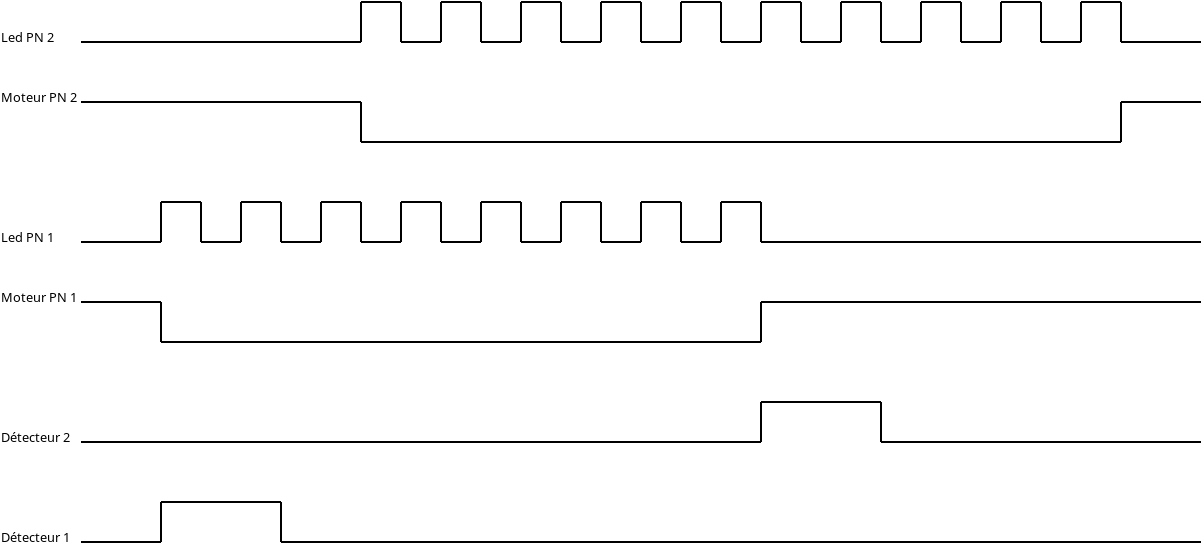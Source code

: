 <?xml version="1.0" encoding="UTF-8"?>
<dia:diagram xmlns:dia="http://www.lysator.liu.se/~alla/dia/">
  <dia:layer name="Arrière-plan" visible="true" active="true">
    <dia:object type="Standard - Line" version="0" id="O0">
      <dia:attribute name="obj_pos">
        <dia:point val="5,20"/>
      </dia:attribute>
      <dia:attribute name="obj_bb">
        <dia:rectangle val="4.95,19.95;9.05,20.05"/>
      </dia:attribute>
      <dia:attribute name="conn_endpoints">
        <dia:point val="5,20"/>
        <dia:point val="9,20"/>
      </dia:attribute>
      <dia:attribute name="numcp">
        <dia:int val="1"/>
      </dia:attribute>
    </dia:object>
    <dia:object type="Standard - Line" version="0" id="O1">
      <dia:attribute name="obj_pos">
        <dia:point val="9,20"/>
      </dia:attribute>
      <dia:attribute name="obj_bb">
        <dia:rectangle val="8.95,17.95;9.05,20.05"/>
      </dia:attribute>
      <dia:attribute name="conn_endpoints">
        <dia:point val="9,20"/>
        <dia:point val="9,18"/>
      </dia:attribute>
      <dia:attribute name="numcp">
        <dia:int val="1"/>
      </dia:attribute>
    </dia:object>
    <dia:object type="Standard - Line" version="0" id="O2">
      <dia:attribute name="obj_pos">
        <dia:point val="9,18"/>
      </dia:attribute>
      <dia:attribute name="obj_bb">
        <dia:rectangle val="8.95,17.95;15.05,18.05"/>
      </dia:attribute>
      <dia:attribute name="conn_endpoints">
        <dia:point val="9,18"/>
        <dia:point val="15,18"/>
      </dia:attribute>
      <dia:attribute name="numcp">
        <dia:int val="1"/>
      </dia:attribute>
    </dia:object>
    <dia:object type="Standard - Line" version="0" id="O3">
      <dia:attribute name="obj_pos">
        <dia:point val="15,18"/>
      </dia:attribute>
      <dia:attribute name="obj_bb">
        <dia:rectangle val="14.95,17.95;15.05,20.05"/>
      </dia:attribute>
      <dia:attribute name="conn_endpoints">
        <dia:point val="15,18"/>
        <dia:point val="15,20"/>
      </dia:attribute>
      <dia:attribute name="numcp">
        <dia:int val="1"/>
      </dia:attribute>
    </dia:object>
    <dia:object type="Standard - Line" version="0" id="O4">
      <dia:attribute name="obj_pos">
        <dia:point val="15,20"/>
      </dia:attribute>
      <dia:attribute name="obj_bb">
        <dia:rectangle val="14.95,19.95;61.05,20.05"/>
      </dia:attribute>
      <dia:attribute name="conn_endpoints">
        <dia:point val="15,20"/>
        <dia:point val="61,20"/>
      </dia:attribute>
      <dia:attribute name="numcp">
        <dia:int val="1"/>
      </dia:attribute>
    </dia:object>
    <dia:object type="Standard - Line" version="0" id="O5">
      <dia:attribute name="obj_pos">
        <dia:point val="5,15"/>
      </dia:attribute>
      <dia:attribute name="obj_bb">
        <dia:rectangle val="4.95,14.95;39.05,15.05"/>
      </dia:attribute>
      <dia:attribute name="conn_endpoints">
        <dia:point val="5,15"/>
        <dia:point val="39,15"/>
      </dia:attribute>
      <dia:attribute name="numcp">
        <dia:int val="1"/>
      </dia:attribute>
    </dia:object>
    <dia:object type="Standard - Line" version="0" id="O6">
      <dia:attribute name="obj_pos">
        <dia:point val="39,13"/>
      </dia:attribute>
      <dia:attribute name="obj_bb">
        <dia:rectangle val="38.95,12.95;39.05,15.05"/>
      </dia:attribute>
      <dia:attribute name="conn_endpoints">
        <dia:point val="39,13"/>
        <dia:point val="39,15"/>
      </dia:attribute>
      <dia:attribute name="numcp">
        <dia:int val="1"/>
      </dia:attribute>
    </dia:object>
    <dia:object type="Standard - Line" version="0" id="O7">
      <dia:attribute name="obj_pos">
        <dia:point val="39,13"/>
      </dia:attribute>
      <dia:attribute name="obj_bb">
        <dia:rectangle val="38.95,12.95;45.05,13.05"/>
      </dia:attribute>
      <dia:attribute name="conn_endpoints">
        <dia:point val="39,13"/>
        <dia:point val="45,13"/>
      </dia:attribute>
      <dia:attribute name="numcp">
        <dia:int val="1"/>
      </dia:attribute>
    </dia:object>
    <dia:object type="Standard - Line" version="0" id="O8">
      <dia:attribute name="obj_pos">
        <dia:point val="45,13"/>
      </dia:attribute>
      <dia:attribute name="obj_bb">
        <dia:rectangle val="44.95,12.95;45.05,15.05"/>
      </dia:attribute>
      <dia:attribute name="conn_endpoints">
        <dia:point val="45,13"/>
        <dia:point val="45,15"/>
      </dia:attribute>
      <dia:attribute name="numcp">
        <dia:int val="1"/>
      </dia:attribute>
    </dia:object>
    <dia:object type="Standard - Line" version="0" id="O9">
      <dia:attribute name="obj_pos">
        <dia:point val="45,15"/>
      </dia:attribute>
      <dia:attribute name="obj_bb">
        <dia:rectangle val="44.95,14.95;61.05,15.05"/>
      </dia:attribute>
      <dia:attribute name="conn_endpoints">
        <dia:point val="45,15"/>
        <dia:point val="61,15"/>
      </dia:attribute>
      <dia:attribute name="numcp">
        <dia:int val="1"/>
      </dia:attribute>
    </dia:object>
    <dia:object type="Standard - Line" version="0" id="O10">
      <dia:attribute name="obj_pos">
        <dia:point val="5,8"/>
      </dia:attribute>
      <dia:attribute name="obj_bb">
        <dia:rectangle val="4.95,7.95;9.05,8.05"/>
      </dia:attribute>
      <dia:attribute name="conn_endpoints">
        <dia:point val="5,8"/>
        <dia:point val="9,8"/>
      </dia:attribute>
      <dia:attribute name="numcp">
        <dia:int val="1"/>
      </dia:attribute>
    </dia:object>
    <dia:object type="Standard - Line" version="0" id="O11">
      <dia:attribute name="obj_pos">
        <dia:point val="9,8"/>
      </dia:attribute>
      <dia:attribute name="obj_bb">
        <dia:rectangle val="8.95,7.95;9.05,10.05"/>
      </dia:attribute>
      <dia:attribute name="conn_endpoints">
        <dia:point val="9,8"/>
        <dia:point val="9,10"/>
      </dia:attribute>
      <dia:attribute name="numcp">
        <dia:int val="1"/>
      </dia:attribute>
    </dia:object>
    <dia:object type="Standard - Line" version="0" id="O12">
      <dia:attribute name="obj_pos">
        <dia:point val="9,10"/>
      </dia:attribute>
      <dia:attribute name="obj_bb">
        <dia:rectangle val="8.95,9.95;39.05,10.05"/>
      </dia:attribute>
      <dia:attribute name="conn_endpoints">
        <dia:point val="9,10"/>
        <dia:point val="39,10"/>
      </dia:attribute>
      <dia:attribute name="numcp">
        <dia:int val="1"/>
      </dia:attribute>
    </dia:object>
    <dia:object type="Standard - Line" version="0" id="O13">
      <dia:attribute name="obj_pos">
        <dia:point val="39,8"/>
      </dia:attribute>
      <dia:attribute name="obj_bb">
        <dia:rectangle val="38.95,7.95;39.05,10.05"/>
      </dia:attribute>
      <dia:attribute name="conn_endpoints">
        <dia:point val="39,8"/>
        <dia:point val="39,10"/>
      </dia:attribute>
      <dia:attribute name="numcp">
        <dia:int val="1"/>
      </dia:attribute>
    </dia:object>
    <dia:object type="Standard - Line" version="0" id="O14">
      <dia:attribute name="obj_pos">
        <dia:point val="39,8"/>
      </dia:attribute>
      <dia:attribute name="obj_bb">
        <dia:rectangle val="38.95,7.95;61.05,8.05"/>
      </dia:attribute>
      <dia:attribute name="conn_endpoints">
        <dia:point val="39,8"/>
        <dia:point val="61,8"/>
      </dia:attribute>
      <dia:attribute name="numcp">
        <dia:int val="1"/>
      </dia:attribute>
    </dia:object>
    <dia:object type="Standard - Line" version="0" id="O15">
      <dia:attribute name="obj_pos">
        <dia:point val="5,5"/>
      </dia:attribute>
      <dia:attribute name="obj_bb">
        <dia:rectangle val="4.95,4.95;9.05,5.05"/>
      </dia:attribute>
      <dia:attribute name="conn_endpoints">
        <dia:point val="5,5"/>
        <dia:point val="9,5"/>
      </dia:attribute>
      <dia:attribute name="numcp">
        <dia:int val="1"/>
      </dia:attribute>
    </dia:object>
    <dia:object type="Standard - Line" version="0" id="O16">
      <dia:attribute name="obj_pos">
        <dia:point val="9,3"/>
      </dia:attribute>
      <dia:attribute name="obj_bb">
        <dia:rectangle val="8.95,2.95;9.05,5.05"/>
      </dia:attribute>
      <dia:attribute name="conn_endpoints">
        <dia:point val="9,3"/>
        <dia:point val="9,5"/>
      </dia:attribute>
      <dia:attribute name="numcp">
        <dia:int val="1"/>
      </dia:attribute>
    </dia:object>
    <dia:object type="Standard - Line" version="0" id="O17">
      <dia:attribute name="obj_pos">
        <dia:point val="9,3"/>
      </dia:attribute>
      <dia:attribute name="obj_bb">
        <dia:rectangle val="8.95,2.95;11.05,3.05"/>
      </dia:attribute>
      <dia:attribute name="conn_endpoints">
        <dia:point val="9,3"/>
        <dia:point val="11,3"/>
      </dia:attribute>
      <dia:attribute name="numcp">
        <dia:int val="1"/>
      </dia:attribute>
    </dia:object>
    <dia:object type="Standard - Line" version="0" id="O18">
      <dia:attribute name="obj_pos">
        <dia:point val="11,3"/>
      </dia:attribute>
      <dia:attribute name="obj_bb">
        <dia:rectangle val="10.95,2.95;11.05,5.05"/>
      </dia:attribute>
      <dia:attribute name="conn_endpoints">
        <dia:point val="11,3"/>
        <dia:point val="11,5"/>
      </dia:attribute>
      <dia:attribute name="numcp">
        <dia:int val="1"/>
      </dia:attribute>
    </dia:object>
    <dia:object type="Standard - Line" version="0" id="O19">
      <dia:attribute name="obj_pos">
        <dia:point val="11,5"/>
      </dia:attribute>
      <dia:attribute name="obj_bb">
        <dia:rectangle val="10.95,4.95;13.05,5.05"/>
      </dia:attribute>
      <dia:attribute name="conn_endpoints">
        <dia:point val="11,5"/>
        <dia:point val="13,5"/>
      </dia:attribute>
      <dia:attribute name="numcp">
        <dia:int val="1"/>
      </dia:attribute>
    </dia:object>
    <dia:object type="Standard - Line" version="0" id="O20">
      <dia:attribute name="obj_pos">
        <dia:point val="13,3"/>
      </dia:attribute>
      <dia:attribute name="obj_bb">
        <dia:rectangle val="12.95,2.95;13.05,5.05"/>
      </dia:attribute>
      <dia:attribute name="conn_endpoints">
        <dia:point val="13,3"/>
        <dia:point val="13,5"/>
      </dia:attribute>
      <dia:attribute name="numcp">
        <dia:int val="1"/>
      </dia:attribute>
    </dia:object>
    <dia:object type="Standard - Line" version="0" id="O21">
      <dia:attribute name="obj_pos">
        <dia:point val="13,3"/>
      </dia:attribute>
      <dia:attribute name="obj_bb">
        <dia:rectangle val="12.95,2.95;15.05,3.05"/>
      </dia:attribute>
      <dia:attribute name="conn_endpoints">
        <dia:point val="13,3"/>
        <dia:point val="15,3"/>
      </dia:attribute>
      <dia:attribute name="numcp">
        <dia:int val="1"/>
      </dia:attribute>
    </dia:object>
    <dia:object type="Standard - Line" version="0" id="O22">
      <dia:attribute name="obj_pos">
        <dia:point val="15,3"/>
      </dia:attribute>
      <dia:attribute name="obj_bb">
        <dia:rectangle val="14.95,2.95;15.05,5.05"/>
      </dia:attribute>
      <dia:attribute name="conn_endpoints">
        <dia:point val="15,3"/>
        <dia:point val="15,5"/>
      </dia:attribute>
      <dia:attribute name="numcp">
        <dia:int val="1"/>
      </dia:attribute>
    </dia:object>
    <dia:object type="Standard - Line" version="0" id="O23">
      <dia:attribute name="obj_pos">
        <dia:point val="15,5"/>
      </dia:attribute>
      <dia:attribute name="obj_bb">
        <dia:rectangle val="14.95,4.95;17.05,5.05"/>
      </dia:attribute>
      <dia:attribute name="conn_endpoints">
        <dia:point val="15,5"/>
        <dia:point val="17,5"/>
      </dia:attribute>
      <dia:attribute name="numcp">
        <dia:int val="1"/>
      </dia:attribute>
    </dia:object>
    <dia:object type="Standard - Line" version="0" id="O24">
      <dia:attribute name="obj_pos">
        <dia:point val="17,3"/>
      </dia:attribute>
      <dia:attribute name="obj_bb">
        <dia:rectangle val="16.95,2.95;17.05,5.05"/>
      </dia:attribute>
      <dia:attribute name="conn_endpoints">
        <dia:point val="17,3"/>
        <dia:point val="17,5"/>
      </dia:attribute>
      <dia:attribute name="numcp">
        <dia:int val="1"/>
      </dia:attribute>
    </dia:object>
    <dia:object type="Standard - Line" version="0" id="O25">
      <dia:attribute name="obj_pos">
        <dia:point val="17,3"/>
      </dia:attribute>
      <dia:attribute name="obj_bb">
        <dia:rectangle val="16.95,2.95;19.05,3.05"/>
      </dia:attribute>
      <dia:attribute name="conn_endpoints">
        <dia:point val="17,3"/>
        <dia:point val="19,3"/>
      </dia:attribute>
      <dia:attribute name="numcp">
        <dia:int val="1"/>
      </dia:attribute>
    </dia:object>
    <dia:object type="Standard - Line" version="0" id="O26">
      <dia:attribute name="obj_pos">
        <dia:point val="19,3"/>
      </dia:attribute>
      <dia:attribute name="obj_bb">
        <dia:rectangle val="18.95,2.95;19.05,5.05"/>
      </dia:attribute>
      <dia:attribute name="conn_endpoints">
        <dia:point val="19,3"/>
        <dia:point val="19,5"/>
      </dia:attribute>
      <dia:attribute name="numcp">
        <dia:int val="1"/>
      </dia:attribute>
    </dia:object>
    <dia:object type="Standard - Line" version="0" id="O27">
      <dia:attribute name="obj_pos">
        <dia:point val="19,5"/>
      </dia:attribute>
      <dia:attribute name="obj_bb">
        <dia:rectangle val="18.95,4.95;21.05,5.05"/>
      </dia:attribute>
      <dia:attribute name="conn_endpoints">
        <dia:point val="19,5"/>
        <dia:point val="21,5"/>
      </dia:attribute>
      <dia:attribute name="numcp">
        <dia:int val="1"/>
      </dia:attribute>
    </dia:object>
    <dia:object type="Standard - Line" version="0" id="O28">
      <dia:attribute name="obj_pos">
        <dia:point val="21,3"/>
      </dia:attribute>
      <dia:attribute name="obj_bb">
        <dia:rectangle val="20.95,2.95;21.05,5.05"/>
      </dia:attribute>
      <dia:attribute name="conn_endpoints">
        <dia:point val="21,3"/>
        <dia:point val="21,5"/>
      </dia:attribute>
      <dia:attribute name="numcp">
        <dia:int val="1"/>
      </dia:attribute>
    </dia:object>
    <dia:object type="Standard - Line" version="0" id="O29">
      <dia:attribute name="obj_pos">
        <dia:point val="21,3"/>
      </dia:attribute>
      <dia:attribute name="obj_bb">
        <dia:rectangle val="20.95,2.95;23.05,3.05"/>
      </dia:attribute>
      <dia:attribute name="conn_endpoints">
        <dia:point val="21,3"/>
        <dia:point val="23,3"/>
      </dia:attribute>
      <dia:attribute name="numcp">
        <dia:int val="1"/>
      </dia:attribute>
    </dia:object>
    <dia:object type="Standard - Line" version="0" id="O30">
      <dia:attribute name="obj_pos">
        <dia:point val="23,3"/>
      </dia:attribute>
      <dia:attribute name="obj_bb">
        <dia:rectangle val="22.95,2.95;23.05,5.05"/>
      </dia:attribute>
      <dia:attribute name="conn_endpoints">
        <dia:point val="23,3"/>
        <dia:point val="23,5"/>
      </dia:attribute>
      <dia:attribute name="numcp">
        <dia:int val="1"/>
      </dia:attribute>
    </dia:object>
    <dia:object type="Standard - Line" version="0" id="O31">
      <dia:attribute name="obj_pos">
        <dia:point val="23,5"/>
      </dia:attribute>
      <dia:attribute name="obj_bb">
        <dia:rectangle val="22.95,4.95;25.05,5.05"/>
      </dia:attribute>
      <dia:attribute name="conn_endpoints">
        <dia:point val="23,5"/>
        <dia:point val="25,5"/>
      </dia:attribute>
      <dia:attribute name="numcp">
        <dia:int val="1"/>
      </dia:attribute>
    </dia:object>
    <dia:object type="Standard - Line" version="0" id="O32">
      <dia:attribute name="obj_pos">
        <dia:point val="25,5"/>
      </dia:attribute>
      <dia:attribute name="obj_bb">
        <dia:rectangle val="24.95,2.95;25.05,5.05"/>
      </dia:attribute>
      <dia:attribute name="conn_endpoints">
        <dia:point val="25,5"/>
        <dia:point val="25,3"/>
      </dia:attribute>
      <dia:attribute name="numcp">
        <dia:int val="1"/>
      </dia:attribute>
    </dia:object>
    <dia:object type="Standard - Line" version="0" id="O33">
      <dia:attribute name="obj_pos">
        <dia:point val="25,3"/>
      </dia:attribute>
      <dia:attribute name="obj_bb">
        <dia:rectangle val="24.95,2.95;27.05,3.05"/>
      </dia:attribute>
      <dia:attribute name="conn_endpoints">
        <dia:point val="25,3"/>
        <dia:point val="27,3"/>
      </dia:attribute>
      <dia:attribute name="numcp">
        <dia:int val="1"/>
      </dia:attribute>
    </dia:object>
    <dia:object type="Standard - Line" version="0" id="O34">
      <dia:attribute name="obj_pos">
        <dia:point val="27,3"/>
      </dia:attribute>
      <dia:attribute name="obj_bb">
        <dia:rectangle val="26.95,2.95;27.05,5.05"/>
      </dia:attribute>
      <dia:attribute name="conn_endpoints">
        <dia:point val="27,3"/>
        <dia:point val="27,5"/>
      </dia:attribute>
      <dia:attribute name="numcp">
        <dia:int val="1"/>
      </dia:attribute>
    </dia:object>
    <dia:object type="Standard - Line" version="0" id="O35">
      <dia:attribute name="obj_pos">
        <dia:point val="27,5"/>
      </dia:attribute>
      <dia:attribute name="obj_bb">
        <dia:rectangle val="26.95,4.95;29.05,5.05"/>
      </dia:attribute>
      <dia:attribute name="conn_endpoints">
        <dia:point val="27,5"/>
        <dia:point val="29,5"/>
      </dia:attribute>
      <dia:attribute name="numcp">
        <dia:int val="1"/>
      </dia:attribute>
    </dia:object>
    <dia:object type="Standard - Line" version="0" id="O36">
      <dia:attribute name="obj_pos">
        <dia:point val="29,3"/>
      </dia:attribute>
      <dia:attribute name="obj_bb">
        <dia:rectangle val="28.95,2.95;29.05,5.05"/>
      </dia:attribute>
      <dia:attribute name="conn_endpoints">
        <dia:point val="29,3"/>
        <dia:point val="29,5"/>
      </dia:attribute>
      <dia:attribute name="numcp">
        <dia:int val="1"/>
      </dia:attribute>
    </dia:object>
    <dia:object type="Standard - Line" version="0" id="O37">
      <dia:attribute name="obj_pos">
        <dia:point val="29,3"/>
      </dia:attribute>
      <dia:attribute name="obj_bb">
        <dia:rectangle val="28.95,2.95;31.05,3.05"/>
      </dia:attribute>
      <dia:attribute name="conn_endpoints">
        <dia:point val="29,3"/>
        <dia:point val="31,3"/>
      </dia:attribute>
      <dia:attribute name="numcp">
        <dia:int val="1"/>
      </dia:attribute>
    </dia:object>
    <dia:object type="Standard - Line" version="0" id="O38">
      <dia:attribute name="obj_pos">
        <dia:point val="31,3"/>
      </dia:attribute>
      <dia:attribute name="obj_bb">
        <dia:rectangle val="30.95,2.95;31.05,5.05"/>
      </dia:attribute>
      <dia:attribute name="conn_endpoints">
        <dia:point val="31,3"/>
        <dia:point val="31,5"/>
      </dia:attribute>
      <dia:attribute name="numcp">
        <dia:int val="1"/>
      </dia:attribute>
    </dia:object>
    <dia:object type="Standard - Line" version="0" id="O39">
      <dia:attribute name="obj_pos">
        <dia:point val="31,5"/>
      </dia:attribute>
      <dia:attribute name="obj_bb">
        <dia:rectangle val="30.95,4.95;33.05,5.05"/>
      </dia:attribute>
      <dia:attribute name="conn_endpoints">
        <dia:point val="31,5"/>
        <dia:point val="33,5"/>
      </dia:attribute>
      <dia:attribute name="numcp">
        <dia:int val="1"/>
      </dia:attribute>
    </dia:object>
    <dia:object type="Standard - Line" version="0" id="O40">
      <dia:attribute name="obj_pos">
        <dia:point val="33,3"/>
      </dia:attribute>
      <dia:attribute name="obj_bb">
        <dia:rectangle val="32.95,2.95;33.05,5.05"/>
      </dia:attribute>
      <dia:attribute name="conn_endpoints">
        <dia:point val="33,3"/>
        <dia:point val="33,5"/>
      </dia:attribute>
      <dia:attribute name="numcp">
        <dia:int val="1"/>
      </dia:attribute>
    </dia:object>
    <dia:object type="Standard - Line" version="0" id="O41">
      <dia:attribute name="obj_pos">
        <dia:point val="33,3"/>
      </dia:attribute>
      <dia:attribute name="obj_bb">
        <dia:rectangle val="32.95,2.95;35.05,3.05"/>
      </dia:attribute>
      <dia:attribute name="conn_endpoints">
        <dia:point val="33,3"/>
        <dia:point val="35,3"/>
      </dia:attribute>
      <dia:attribute name="numcp">
        <dia:int val="1"/>
      </dia:attribute>
    </dia:object>
    <dia:object type="Standard - Line" version="0" id="O42">
      <dia:attribute name="obj_pos">
        <dia:point val="35,3"/>
      </dia:attribute>
      <dia:attribute name="obj_bb">
        <dia:rectangle val="34.95,2.95;35.05,5.05"/>
      </dia:attribute>
      <dia:attribute name="conn_endpoints">
        <dia:point val="35,3"/>
        <dia:point val="35,5"/>
      </dia:attribute>
      <dia:attribute name="numcp">
        <dia:int val="1"/>
      </dia:attribute>
    </dia:object>
    <dia:object type="Standard - Line" version="0" id="O43">
      <dia:attribute name="obj_pos">
        <dia:point val="35,5"/>
      </dia:attribute>
      <dia:attribute name="obj_bb">
        <dia:rectangle val="34.95,4.95;37.05,5.05"/>
      </dia:attribute>
      <dia:attribute name="conn_endpoints">
        <dia:point val="35,5"/>
        <dia:point val="37,5"/>
      </dia:attribute>
      <dia:attribute name="numcp">
        <dia:int val="1"/>
      </dia:attribute>
    </dia:object>
    <dia:object type="Standard - Line" version="0" id="O44">
      <dia:attribute name="obj_pos">
        <dia:point val="37,3"/>
      </dia:attribute>
      <dia:attribute name="obj_bb">
        <dia:rectangle val="36.95,2.95;37.05,5.05"/>
      </dia:attribute>
      <dia:attribute name="conn_endpoints">
        <dia:point val="37,3"/>
        <dia:point val="37,5"/>
      </dia:attribute>
      <dia:attribute name="numcp">
        <dia:int val="1"/>
      </dia:attribute>
    </dia:object>
    <dia:object type="Standard - Line" version="0" id="O45">
      <dia:attribute name="obj_pos">
        <dia:point val="37,3"/>
      </dia:attribute>
      <dia:attribute name="obj_bb">
        <dia:rectangle val="36.95,2.95;39.05,3.05"/>
      </dia:attribute>
      <dia:attribute name="conn_endpoints">
        <dia:point val="37,3"/>
        <dia:point val="39,3"/>
      </dia:attribute>
      <dia:attribute name="numcp">
        <dia:int val="1"/>
      </dia:attribute>
    </dia:object>
    <dia:object type="Standard - Line" version="0" id="O46">
      <dia:attribute name="obj_pos">
        <dia:point val="39,3"/>
      </dia:attribute>
      <dia:attribute name="obj_bb">
        <dia:rectangle val="38.95,2.95;39.05,5.05"/>
      </dia:attribute>
      <dia:attribute name="conn_endpoints">
        <dia:point val="39,3"/>
        <dia:point val="39,5"/>
      </dia:attribute>
      <dia:attribute name="numcp">
        <dia:int val="1"/>
      </dia:attribute>
    </dia:object>
    <dia:object type="Standard - Line" version="0" id="O47">
      <dia:attribute name="obj_pos">
        <dia:point val="39,5"/>
      </dia:attribute>
      <dia:attribute name="obj_bb">
        <dia:rectangle val="38.95,4.95;61.05,5.05"/>
      </dia:attribute>
      <dia:attribute name="conn_endpoints">
        <dia:point val="39,5"/>
        <dia:point val="61,5"/>
      </dia:attribute>
      <dia:attribute name="numcp">
        <dia:int val="1"/>
      </dia:attribute>
    </dia:object>
    <dia:object type="Standard - Line" version="0" id="O48">
      <dia:attribute name="obj_pos">
        <dia:point val="5,-2"/>
      </dia:attribute>
      <dia:attribute name="obj_bb">
        <dia:rectangle val="4.95,-2.05;19.05,-1.95"/>
      </dia:attribute>
      <dia:attribute name="conn_endpoints">
        <dia:point val="5,-2"/>
        <dia:point val="19,-2"/>
      </dia:attribute>
      <dia:attribute name="numcp">
        <dia:int val="1"/>
      </dia:attribute>
    </dia:object>
    <dia:object type="Standard - Line" version="0" id="O49">
      <dia:attribute name="obj_pos">
        <dia:point val="19,-2"/>
      </dia:attribute>
      <dia:attribute name="obj_bb">
        <dia:rectangle val="18.95,-2.05;19.05,0.05"/>
      </dia:attribute>
      <dia:attribute name="conn_endpoints">
        <dia:point val="19,-2"/>
        <dia:point val="19,0"/>
      </dia:attribute>
      <dia:attribute name="numcp">
        <dia:int val="1"/>
      </dia:attribute>
    </dia:object>
    <dia:object type="Standard - Line" version="0" id="O50">
      <dia:attribute name="obj_pos">
        <dia:point val="19,0"/>
      </dia:attribute>
      <dia:attribute name="obj_bb">
        <dia:rectangle val="18.95,-0.05;57.05,0.05"/>
      </dia:attribute>
      <dia:attribute name="conn_endpoints">
        <dia:point val="19,0"/>
        <dia:point val="57,0"/>
      </dia:attribute>
      <dia:attribute name="numcp">
        <dia:int val="1"/>
      </dia:attribute>
    </dia:object>
    <dia:object type="Standard - Line" version="0" id="O51">
      <dia:attribute name="obj_pos">
        <dia:point val="57,-2"/>
      </dia:attribute>
      <dia:attribute name="obj_bb">
        <dia:rectangle val="56.95,-2.05;57.05,0.05"/>
      </dia:attribute>
      <dia:attribute name="conn_endpoints">
        <dia:point val="57,-2"/>
        <dia:point val="57,0"/>
      </dia:attribute>
      <dia:attribute name="numcp">
        <dia:int val="1"/>
      </dia:attribute>
    </dia:object>
    <dia:object type="Standard - Line" version="0" id="O52">
      <dia:attribute name="obj_pos">
        <dia:point val="57,-2"/>
      </dia:attribute>
      <dia:attribute name="obj_bb">
        <dia:rectangle val="56.95,-2.05;61.05,-1.95"/>
      </dia:attribute>
      <dia:attribute name="conn_endpoints">
        <dia:point val="57,-2"/>
        <dia:point val="61,-2"/>
      </dia:attribute>
      <dia:attribute name="numcp">
        <dia:int val="1"/>
      </dia:attribute>
    </dia:object>
    <dia:object type="Standard - Line" version="0" id="O53">
      <dia:attribute name="obj_pos">
        <dia:point val="5,-5"/>
      </dia:attribute>
      <dia:attribute name="obj_bb">
        <dia:rectangle val="4.95,-5.05;19.05,-4.95"/>
      </dia:attribute>
      <dia:attribute name="conn_endpoints">
        <dia:point val="5,-5"/>
        <dia:point val="19,-5"/>
      </dia:attribute>
      <dia:attribute name="numcp">
        <dia:int val="1"/>
      </dia:attribute>
    </dia:object>
    <dia:object type="Standard - Line" version="0" id="O54">
      <dia:attribute name="obj_pos">
        <dia:point val="19,-7"/>
      </dia:attribute>
      <dia:attribute name="obj_bb">
        <dia:rectangle val="18.95,-7.05;19.05,-4.95"/>
      </dia:attribute>
      <dia:attribute name="conn_endpoints">
        <dia:point val="19,-7"/>
        <dia:point val="19,-5"/>
      </dia:attribute>
      <dia:attribute name="numcp">
        <dia:int val="1"/>
      </dia:attribute>
    </dia:object>
    <dia:object type="Standard - Line" version="0" id="O55">
      <dia:attribute name="obj_pos">
        <dia:point val="19,-7"/>
      </dia:attribute>
      <dia:attribute name="obj_bb">
        <dia:rectangle val="18.95,-7.05;21.05,-6.95"/>
      </dia:attribute>
      <dia:attribute name="conn_endpoints">
        <dia:point val="19,-7"/>
        <dia:point val="21,-7"/>
      </dia:attribute>
      <dia:attribute name="numcp">
        <dia:int val="1"/>
      </dia:attribute>
    </dia:object>
    <dia:object type="Standard - Line" version="0" id="O56">
      <dia:attribute name="obj_pos">
        <dia:point val="21,-7"/>
      </dia:attribute>
      <dia:attribute name="obj_bb">
        <dia:rectangle val="20.95,-7.05;21.05,-4.95"/>
      </dia:attribute>
      <dia:attribute name="conn_endpoints">
        <dia:point val="21,-7"/>
        <dia:point val="21,-5"/>
      </dia:attribute>
      <dia:attribute name="numcp">
        <dia:int val="1"/>
      </dia:attribute>
    </dia:object>
    <dia:object type="Standard - Line" version="0" id="O57">
      <dia:attribute name="obj_pos">
        <dia:point val="21,-5"/>
      </dia:attribute>
      <dia:attribute name="obj_bb">
        <dia:rectangle val="20.95,-5.05;23.05,-4.95"/>
      </dia:attribute>
      <dia:attribute name="conn_endpoints">
        <dia:point val="21,-5"/>
        <dia:point val="23,-5"/>
      </dia:attribute>
      <dia:attribute name="numcp">
        <dia:int val="1"/>
      </dia:attribute>
    </dia:object>
    <dia:object type="Standard - Line" version="0" id="O58">
      <dia:attribute name="obj_pos">
        <dia:point val="23,-7"/>
      </dia:attribute>
      <dia:attribute name="obj_bb">
        <dia:rectangle val="22.95,-7.05;23.05,-4.95"/>
      </dia:attribute>
      <dia:attribute name="conn_endpoints">
        <dia:point val="23,-7"/>
        <dia:point val="23,-5"/>
      </dia:attribute>
      <dia:attribute name="numcp">
        <dia:int val="1"/>
      </dia:attribute>
    </dia:object>
    <dia:object type="Standard - Line" version="0" id="O59">
      <dia:attribute name="obj_pos">
        <dia:point val="23,-7"/>
      </dia:attribute>
      <dia:attribute name="obj_bb">
        <dia:rectangle val="22.95,-7.05;25.05,-6.95"/>
      </dia:attribute>
      <dia:attribute name="conn_endpoints">
        <dia:point val="23,-7"/>
        <dia:point val="25,-7"/>
      </dia:attribute>
      <dia:attribute name="numcp">
        <dia:int val="1"/>
      </dia:attribute>
    </dia:object>
    <dia:object type="Standard - Line" version="0" id="O60">
      <dia:attribute name="obj_pos">
        <dia:point val="25,-7"/>
      </dia:attribute>
      <dia:attribute name="obj_bb">
        <dia:rectangle val="24.95,-7.05;25.05,-4.95"/>
      </dia:attribute>
      <dia:attribute name="conn_endpoints">
        <dia:point val="25,-7"/>
        <dia:point val="25,-5"/>
      </dia:attribute>
      <dia:attribute name="numcp">
        <dia:int val="1"/>
      </dia:attribute>
    </dia:object>
    <dia:object type="Standard - Line" version="0" id="O61">
      <dia:attribute name="obj_pos">
        <dia:point val="25,-5"/>
      </dia:attribute>
      <dia:attribute name="obj_bb">
        <dia:rectangle val="24.95,-5.05;27.05,-4.95"/>
      </dia:attribute>
      <dia:attribute name="conn_endpoints">
        <dia:point val="25,-5"/>
        <dia:point val="27,-5"/>
      </dia:attribute>
      <dia:attribute name="numcp">
        <dia:int val="1"/>
      </dia:attribute>
    </dia:object>
    <dia:object type="Standard - Line" version="0" id="O62">
      <dia:attribute name="obj_pos">
        <dia:point val="27,-7"/>
      </dia:attribute>
      <dia:attribute name="obj_bb">
        <dia:rectangle val="26.95,-7.05;27.05,-4.95"/>
      </dia:attribute>
      <dia:attribute name="conn_endpoints">
        <dia:point val="27,-7"/>
        <dia:point val="27,-5"/>
      </dia:attribute>
      <dia:attribute name="numcp">
        <dia:int val="1"/>
      </dia:attribute>
    </dia:object>
    <dia:object type="Standard - Line" version="0" id="O63">
      <dia:attribute name="obj_pos">
        <dia:point val="27,-7"/>
      </dia:attribute>
      <dia:attribute name="obj_bb">
        <dia:rectangle val="26.95,-7.05;29.05,-6.95"/>
      </dia:attribute>
      <dia:attribute name="conn_endpoints">
        <dia:point val="27,-7"/>
        <dia:point val="29,-7"/>
      </dia:attribute>
      <dia:attribute name="numcp">
        <dia:int val="1"/>
      </dia:attribute>
    </dia:object>
    <dia:object type="Standard - Line" version="0" id="O64">
      <dia:attribute name="obj_pos">
        <dia:point val="29,-7"/>
      </dia:attribute>
      <dia:attribute name="obj_bb">
        <dia:rectangle val="28.95,-7.05;29.05,-4.95"/>
      </dia:attribute>
      <dia:attribute name="conn_endpoints">
        <dia:point val="29,-7"/>
        <dia:point val="29,-5"/>
      </dia:attribute>
      <dia:attribute name="numcp">
        <dia:int val="1"/>
      </dia:attribute>
    </dia:object>
    <dia:object type="Standard - Line" version="0" id="O65">
      <dia:attribute name="obj_pos">
        <dia:point val="29,-5"/>
      </dia:attribute>
      <dia:attribute name="obj_bb">
        <dia:rectangle val="28.95,-5.05;31.05,-4.95"/>
      </dia:attribute>
      <dia:attribute name="conn_endpoints">
        <dia:point val="29,-5"/>
        <dia:point val="31,-5"/>
      </dia:attribute>
      <dia:attribute name="numcp">
        <dia:int val="1"/>
      </dia:attribute>
    </dia:object>
    <dia:object type="Standard - Line" version="0" id="O66">
      <dia:attribute name="obj_pos">
        <dia:point val="31,-7"/>
      </dia:attribute>
      <dia:attribute name="obj_bb">
        <dia:rectangle val="30.95,-7.05;31.05,-4.95"/>
      </dia:attribute>
      <dia:attribute name="conn_endpoints">
        <dia:point val="31,-7"/>
        <dia:point val="31,-5"/>
      </dia:attribute>
      <dia:attribute name="numcp">
        <dia:int val="1"/>
      </dia:attribute>
    </dia:object>
    <dia:object type="Standard - Line" version="0" id="O67">
      <dia:attribute name="obj_pos">
        <dia:point val="31,-7"/>
      </dia:attribute>
      <dia:attribute name="obj_bb">
        <dia:rectangle val="30.95,-7.05;33.05,-6.95"/>
      </dia:attribute>
      <dia:attribute name="conn_endpoints">
        <dia:point val="31,-7"/>
        <dia:point val="33,-7"/>
      </dia:attribute>
      <dia:attribute name="numcp">
        <dia:int val="1"/>
      </dia:attribute>
    </dia:object>
    <dia:object type="Standard - Line" version="0" id="O68">
      <dia:attribute name="obj_pos">
        <dia:point val="33,-7"/>
      </dia:attribute>
      <dia:attribute name="obj_bb">
        <dia:rectangle val="32.95,-7.05;33.05,-4.95"/>
      </dia:attribute>
      <dia:attribute name="conn_endpoints">
        <dia:point val="33,-7"/>
        <dia:point val="33,-5"/>
      </dia:attribute>
      <dia:attribute name="numcp">
        <dia:int val="1"/>
      </dia:attribute>
    </dia:object>
    <dia:object type="Standard - Line" version="0" id="O69">
      <dia:attribute name="obj_pos">
        <dia:point val="33,-5"/>
      </dia:attribute>
      <dia:attribute name="obj_bb">
        <dia:rectangle val="32.95,-5.05;35.05,-4.95"/>
      </dia:attribute>
      <dia:attribute name="conn_endpoints">
        <dia:point val="33,-5"/>
        <dia:point val="35,-5"/>
      </dia:attribute>
      <dia:attribute name="numcp">
        <dia:int val="1"/>
      </dia:attribute>
    </dia:object>
    <dia:object type="Standard - Line" version="0" id="O70">
      <dia:attribute name="obj_pos">
        <dia:point val="35,-7"/>
      </dia:attribute>
      <dia:attribute name="obj_bb">
        <dia:rectangle val="34.95,-7.05;35.05,-4.95"/>
      </dia:attribute>
      <dia:attribute name="conn_endpoints">
        <dia:point val="35,-7"/>
        <dia:point val="35,-5"/>
      </dia:attribute>
      <dia:attribute name="numcp">
        <dia:int val="1"/>
      </dia:attribute>
    </dia:object>
    <dia:object type="Standard - Line" version="0" id="O71">
      <dia:attribute name="obj_pos">
        <dia:point val="35,-7"/>
      </dia:attribute>
      <dia:attribute name="obj_bb">
        <dia:rectangle val="34.95,-7.05;37.05,-6.95"/>
      </dia:attribute>
      <dia:attribute name="conn_endpoints">
        <dia:point val="35,-7"/>
        <dia:point val="37,-7"/>
      </dia:attribute>
      <dia:attribute name="numcp">
        <dia:int val="1"/>
      </dia:attribute>
    </dia:object>
    <dia:object type="Standard - Line" version="0" id="O72">
      <dia:attribute name="obj_pos">
        <dia:point val="37,-7"/>
      </dia:attribute>
      <dia:attribute name="obj_bb">
        <dia:rectangle val="36.95,-7.05;37.05,-4.95"/>
      </dia:attribute>
      <dia:attribute name="conn_endpoints">
        <dia:point val="37,-7"/>
        <dia:point val="37,-5"/>
      </dia:attribute>
      <dia:attribute name="numcp">
        <dia:int val="1"/>
      </dia:attribute>
    </dia:object>
    <dia:object type="Standard - Line" version="0" id="O73">
      <dia:attribute name="obj_pos">
        <dia:point val="37,-5"/>
      </dia:attribute>
      <dia:attribute name="obj_bb">
        <dia:rectangle val="36.95,-5.05;39.05,-4.95"/>
      </dia:attribute>
      <dia:attribute name="conn_endpoints">
        <dia:point val="37,-5"/>
        <dia:point val="39,-5"/>
      </dia:attribute>
      <dia:attribute name="numcp">
        <dia:int val="1"/>
      </dia:attribute>
    </dia:object>
    <dia:object type="Standard - Line" version="0" id="O74">
      <dia:attribute name="obj_pos">
        <dia:point val="39,-7"/>
      </dia:attribute>
      <dia:attribute name="obj_bb">
        <dia:rectangle val="38.95,-7.05;39.05,-4.95"/>
      </dia:attribute>
      <dia:attribute name="conn_endpoints">
        <dia:point val="39,-7"/>
        <dia:point val="39,-5"/>
      </dia:attribute>
      <dia:attribute name="numcp">
        <dia:int val="1"/>
      </dia:attribute>
    </dia:object>
    <dia:object type="Standard - Line" version="0" id="O75">
      <dia:attribute name="obj_pos">
        <dia:point val="39,-7"/>
      </dia:attribute>
      <dia:attribute name="obj_bb">
        <dia:rectangle val="38.95,-7.05;41.05,-6.95"/>
      </dia:attribute>
      <dia:attribute name="conn_endpoints">
        <dia:point val="39,-7"/>
        <dia:point val="41,-7"/>
      </dia:attribute>
      <dia:attribute name="numcp">
        <dia:int val="1"/>
      </dia:attribute>
    </dia:object>
    <dia:object type="Standard - Line" version="0" id="O76">
      <dia:attribute name="obj_pos">
        <dia:point val="41,-7"/>
      </dia:attribute>
      <dia:attribute name="obj_bb">
        <dia:rectangle val="40.95,-7.05;41.05,-4.95"/>
      </dia:attribute>
      <dia:attribute name="conn_endpoints">
        <dia:point val="41,-7"/>
        <dia:point val="41,-5"/>
      </dia:attribute>
      <dia:attribute name="numcp">
        <dia:int val="1"/>
      </dia:attribute>
    </dia:object>
    <dia:object type="Standard - Line" version="0" id="O77">
      <dia:attribute name="obj_pos">
        <dia:point val="41,-5"/>
      </dia:attribute>
      <dia:attribute name="obj_bb">
        <dia:rectangle val="40.95,-5.05;43.05,-4.95"/>
      </dia:attribute>
      <dia:attribute name="conn_endpoints">
        <dia:point val="41,-5"/>
        <dia:point val="43,-5"/>
      </dia:attribute>
      <dia:attribute name="numcp">
        <dia:int val="1"/>
      </dia:attribute>
    </dia:object>
    <dia:object type="Standard - Line" version="0" id="O78">
      <dia:attribute name="obj_pos">
        <dia:point val="43,-7"/>
      </dia:attribute>
      <dia:attribute name="obj_bb">
        <dia:rectangle val="42.95,-7.05;43.05,-4.95"/>
      </dia:attribute>
      <dia:attribute name="conn_endpoints">
        <dia:point val="43,-7"/>
        <dia:point val="43,-5"/>
      </dia:attribute>
      <dia:attribute name="numcp">
        <dia:int val="1"/>
      </dia:attribute>
    </dia:object>
    <dia:object type="Standard - Line" version="0" id="O79">
      <dia:attribute name="obj_pos">
        <dia:point val="43,-7"/>
      </dia:attribute>
      <dia:attribute name="obj_bb">
        <dia:rectangle val="42.95,-7.05;45.05,-6.95"/>
      </dia:attribute>
      <dia:attribute name="conn_endpoints">
        <dia:point val="43,-7"/>
        <dia:point val="45,-7"/>
      </dia:attribute>
      <dia:attribute name="numcp">
        <dia:int val="1"/>
      </dia:attribute>
    </dia:object>
    <dia:object type="Standard - Line" version="0" id="O80">
      <dia:attribute name="obj_pos">
        <dia:point val="45,-7"/>
      </dia:attribute>
      <dia:attribute name="obj_bb">
        <dia:rectangle val="44.95,-7.05;45.05,-4.95"/>
      </dia:attribute>
      <dia:attribute name="conn_endpoints">
        <dia:point val="45,-7"/>
        <dia:point val="45,-5"/>
      </dia:attribute>
      <dia:attribute name="numcp">
        <dia:int val="1"/>
      </dia:attribute>
    </dia:object>
    <dia:object type="Standard - Line" version="0" id="O81">
      <dia:attribute name="obj_pos">
        <dia:point val="45,-5"/>
      </dia:attribute>
      <dia:attribute name="obj_bb">
        <dia:rectangle val="44.95,-5.05;47.05,-4.95"/>
      </dia:attribute>
      <dia:attribute name="conn_endpoints">
        <dia:point val="45,-5"/>
        <dia:point val="47,-5"/>
      </dia:attribute>
      <dia:attribute name="numcp">
        <dia:int val="1"/>
      </dia:attribute>
    </dia:object>
    <dia:object type="Standard - Line" version="0" id="O82">
      <dia:attribute name="obj_pos">
        <dia:point val="47,-7"/>
      </dia:attribute>
      <dia:attribute name="obj_bb">
        <dia:rectangle val="46.95,-7.05;47.05,-4.95"/>
      </dia:attribute>
      <dia:attribute name="conn_endpoints">
        <dia:point val="47,-7"/>
        <dia:point val="47,-5"/>
      </dia:attribute>
      <dia:attribute name="numcp">
        <dia:int val="1"/>
      </dia:attribute>
    </dia:object>
    <dia:object type="Standard - Line" version="0" id="O83">
      <dia:attribute name="obj_pos">
        <dia:point val="47,-7"/>
      </dia:attribute>
      <dia:attribute name="obj_bb">
        <dia:rectangle val="46.95,-7.05;49.05,-6.95"/>
      </dia:attribute>
      <dia:attribute name="conn_endpoints">
        <dia:point val="47,-7"/>
        <dia:point val="49,-7"/>
      </dia:attribute>
      <dia:attribute name="numcp">
        <dia:int val="1"/>
      </dia:attribute>
    </dia:object>
    <dia:object type="Standard - Line" version="0" id="O84">
      <dia:attribute name="obj_pos">
        <dia:point val="49,-7"/>
      </dia:attribute>
      <dia:attribute name="obj_bb">
        <dia:rectangle val="48.95,-7.05;49.05,-4.95"/>
      </dia:attribute>
      <dia:attribute name="conn_endpoints">
        <dia:point val="49,-7"/>
        <dia:point val="49,-5"/>
      </dia:attribute>
      <dia:attribute name="numcp">
        <dia:int val="1"/>
      </dia:attribute>
    </dia:object>
    <dia:object type="Standard - Line" version="0" id="O85">
      <dia:attribute name="obj_pos">
        <dia:point val="49,-5"/>
      </dia:attribute>
      <dia:attribute name="obj_bb">
        <dia:rectangle val="48.95,-5.05;51.05,-4.95"/>
      </dia:attribute>
      <dia:attribute name="conn_endpoints">
        <dia:point val="49,-5"/>
        <dia:point val="51,-5"/>
      </dia:attribute>
      <dia:attribute name="numcp">
        <dia:int val="1"/>
      </dia:attribute>
    </dia:object>
    <dia:object type="Standard - Line" version="0" id="O86">
      <dia:attribute name="obj_pos">
        <dia:point val="51,-7"/>
      </dia:attribute>
      <dia:attribute name="obj_bb">
        <dia:rectangle val="50.95,-7.05;51.05,-4.95"/>
      </dia:attribute>
      <dia:attribute name="conn_endpoints">
        <dia:point val="51,-7"/>
        <dia:point val="51,-5"/>
      </dia:attribute>
      <dia:attribute name="numcp">
        <dia:int val="1"/>
      </dia:attribute>
    </dia:object>
    <dia:object type="Standard - Line" version="0" id="O87">
      <dia:attribute name="obj_pos">
        <dia:point val="51,-7"/>
      </dia:attribute>
      <dia:attribute name="obj_bb">
        <dia:rectangle val="50.95,-7.05;53.05,-6.95"/>
      </dia:attribute>
      <dia:attribute name="conn_endpoints">
        <dia:point val="51,-7"/>
        <dia:point val="53,-7"/>
      </dia:attribute>
      <dia:attribute name="numcp">
        <dia:int val="1"/>
      </dia:attribute>
    </dia:object>
    <dia:object type="Standard - Line" version="0" id="O88">
      <dia:attribute name="obj_pos">
        <dia:point val="53,-7"/>
      </dia:attribute>
      <dia:attribute name="obj_bb">
        <dia:rectangle val="52.95,-7.05;53.05,-4.95"/>
      </dia:attribute>
      <dia:attribute name="conn_endpoints">
        <dia:point val="53,-7"/>
        <dia:point val="53,-5"/>
      </dia:attribute>
      <dia:attribute name="numcp">
        <dia:int val="1"/>
      </dia:attribute>
    </dia:object>
    <dia:object type="Standard - Line" version="0" id="O89">
      <dia:attribute name="obj_pos">
        <dia:point val="53,-5"/>
      </dia:attribute>
      <dia:attribute name="obj_bb">
        <dia:rectangle val="52.95,-5.05;55.05,-4.95"/>
      </dia:attribute>
      <dia:attribute name="conn_endpoints">
        <dia:point val="53,-5"/>
        <dia:point val="55,-5"/>
      </dia:attribute>
      <dia:attribute name="numcp">
        <dia:int val="1"/>
      </dia:attribute>
    </dia:object>
    <dia:object type="Standard - Line" version="0" id="O90">
      <dia:attribute name="obj_pos">
        <dia:point val="55,-7"/>
      </dia:attribute>
      <dia:attribute name="obj_bb">
        <dia:rectangle val="54.95,-7.05;55.05,-4.95"/>
      </dia:attribute>
      <dia:attribute name="conn_endpoints">
        <dia:point val="55,-7"/>
        <dia:point val="55,-5"/>
      </dia:attribute>
      <dia:attribute name="numcp">
        <dia:int val="1"/>
      </dia:attribute>
    </dia:object>
    <dia:object type="Standard - Line" version="0" id="O91">
      <dia:attribute name="obj_pos">
        <dia:point val="55,-7"/>
      </dia:attribute>
      <dia:attribute name="obj_bb">
        <dia:rectangle val="54.95,-7.05;57.05,-6.95"/>
      </dia:attribute>
      <dia:attribute name="conn_endpoints">
        <dia:point val="55,-7"/>
        <dia:point val="57,-7"/>
      </dia:attribute>
      <dia:attribute name="numcp">
        <dia:int val="1"/>
      </dia:attribute>
    </dia:object>
    <dia:object type="Standard - Line" version="0" id="O92">
      <dia:attribute name="obj_pos">
        <dia:point val="57,-7"/>
      </dia:attribute>
      <dia:attribute name="obj_bb">
        <dia:rectangle val="56.95,-7.05;57.05,-4.95"/>
      </dia:attribute>
      <dia:attribute name="conn_endpoints">
        <dia:point val="57,-7"/>
        <dia:point val="57,-5"/>
      </dia:attribute>
      <dia:attribute name="numcp">
        <dia:int val="1"/>
      </dia:attribute>
    </dia:object>
    <dia:object type="Standard - Line" version="0" id="O93">
      <dia:attribute name="obj_pos">
        <dia:point val="57,-5"/>
      </dia:attribute>
      <dia:attribute name="obj_bb">
        <dia:rectangle val="56.95,-5.05;61.05,-4.95"/>
      </dia:attribute>
      <dia:attribute name="conn_endpoints">
        <dia:point val="57,-5"/>
        <dia:point val="61,-5"/>
      </dia:attribute>
      <dia:attribute name="numcp">
        <dia:int val="1"/>
      </dia:attribute>
    </dia:object>
    <dia:object type="Standard - Text" version="1" id="O94">
      <dia:attribute name="obj_pos">
        <dia:point val="1,20"/>
      </dia:attribute>
      <dia:attribute name="obj_bb">
        <dia:rectangle val="1,19.405;4.808,20.15"/>
      </dia:attribute>
      <dia:attribute name="text">
        <dia:composite type="text">
          <dia:attribute name="string">
            <dia:string>#Détecteur 1#</dia:string>
          </dia:attribute>
          <dia:attribute name="font">
            <dia:font family="sans" style="0" name="Helvetica"/>
          </dia:attribute>
          <dia:attribute name="height">
            <dia:real val="0.8"/>
          </dia:attribute>
          <dia:attribute name="pos">
            <dia:point val="1,20"/>
          </dia:attribute>
          <dia:attribute name="color">
            <dia:color val="#000000"/>
          </dia:attribute>
          <dia:attribute name="alignment">
            <dia:enum val="0"/>
          </dia:attribute>
        </dia:composite>
      </dia:attribute>
      <dia:attribute name="valign">
        <dia:enum val="3"/>
      </dia:attribute>
    </dia:object>
    <dia:object type="Standard - Text" version="1" id="O95">
      <dia:attribute name="obj_pos">
        <dia:point val="1,15"/>
      </dia:attribute>
      <dia:attribute name="obj_bb">
        <dia:rectangle val="1,14.386;4.826,15.187"/>
      </dia:attribute>
      <dia:attribute name="text">
        <dia:composite type="text">
          <dia:attribute name="string">
            <dia:string>#Détecteur 2#</dia:string>
          </dia:attribute>
          <dia:attribute name="font">
            <dia:font family="sans" style="0" name="Helvetica"/>
          </dia:attribute>
          <dia:attribute name="height">
            <dia:real val="0.8"/>
          </dia:attribute>
          <dia:attribute name="pos">
            <dia:point val="1,15"/>
          </dia:attribute>
          <dia:attribute name="color">
            <dia:color val="#000000"/>
          </dia:attribute>
          <dia:attribute name="alignment">
            <dia:enum val="0"/>
          </dia:attribute>
        </dia:composite>
      </dia:attribute>
      <dia:attribute name="valign">
        <dia:enum val="3"/>
      </dia:attribute>
    </dia:object>
    <dia:object type="Standard - Text" version="1" id="O96">
      <dia:attribute name="obj_pos">
        <dia:point val="1,8"/>
      </dia:attribute>
      <dia:attribute name="obj_bb">
        <dia:rectangle val="1,7.386;4.954,8.187"/>
      </dia:attribute>
      <dia:attribute name="text">
        <dia:composite type="text">
          <dia:attribute name="string">
            <dia:string>#Moteur PN 1#</dia:string>
          </dia:attribute>
          <dia:attribute name="font">
            <dia:font family="sans" style="0" name="Helvetica"/>
          </dia:attribute>
          <dia:attribute name="height">
            <dia:real val="0.8"/>
          </dia:attribute>
          <dia:attribute name="pos">
            <dia:point val="1,8"/>
          </dia:attribute>
          <dia:attribute name="color">
            <dia:color val="#000000"/>
          </dia:attribute>
          <dia:attribute name="alignment">
            <dia:enum val="0"/>
          </dia:attribute>
        </dia:composite>
      </dia:attribute>
      <dia:attribute name="valign">
        <dia:enum val="3"/>
      </dia:attribute>
    </dia:object>
    <dia:object type="Standard - Text" version="1" id="O97">
      <dia:attribute name="obj_pos">
        <dia:point val="1,5"/>
      </dia:attribute>
      <dia:attribute name="obj_bb">
        <dia:rectangle val="1,4.386;3.856,5.187"/>
      </dia:attribute>
      <dia:attribute name="text">
        <dia:composite type="text">
          <dia:attribute name="string">
            <dia:string>#Led PN 1#</dia:string>
          </dia:attribute>
          <dia:attribute name="font">
            <dia:font family="sans" style="0" name="Helvetica"/>
          </dia:attribute>
          <dia:attribute name="height">
            <dia:real val="0.8"/>
          </dia:attribute>
          <dia:attribute name="pos">
            <dia:point val="1,5"/>
          </dia:attribute>
          <dia:attribute name="color">
            <dia:color val="#000000"/>
          </dia:attribute>
          <dia:attribute name="alignment">
            <dia:enum val="0"/>
          </dia:attribute>
        </dia:composite>
      </dia:attribute>
      <dia:attribute name="valign">
        <dia:enum val="3"/>
      </dia:attribute>
    </dia:object>
    <dia:object type="Standard - Text" version="1" id="O98">
      <dia:attribute name="obj_pos">
        <dia:point val="1,-2"/>
      </dia:attribute>
      <dia:attribute name="obj_bb">
        <dia:rectangle val="1,-2.614;4.954,-1.813"/>
      </dia:attribute>
      <dia:attribute name="text">
        <dia:composite type="text">
          <dia:attribute name="string">
            <dia:string>#Moteur PN 2#</dia:string>
          </dia:attribute>
          <dia:attribute name="font">
            <dia:font family="sans" style="0" name="Helvetica"/>
          </dia:attribute>
          <dia:attribute name="height">
            <dia:real val="0.8"/>
          </dia:attribute>
          <dia:attribute name="pos">
            <dia:point val="1,-2"/>
          </dia:attribute>
          <dia:attribute name="color">
            <dia:color val="#000000"/>
          </dia:attribute>
          <dia:attribute name="alignment">
            <dia:enum val="0"/>
          </dia:attribute>
        </dia:composite>
      </dia:attribute>
      <dia:attribute name="valign">
        <dia:enum val="3"/>
      </dia:attribute>
    </dia:object>
    <dia:object type="Standard - Text" version="1" id="O99">
      <dia:attribute name="obj_pos">
        <dia:point val="1,-5"/>
      </dia:attribute>
      <dia:attribute name="obj_bb">
        <dia:rectangle val="1,-5.614;3.856,-4.813"/>
      </dia:attribute>
      <dia:attribute name="text">
        <dia:composite type="text">
          <dia:attribute name="string">
            <dia:string>#Led PN 2#</dia:string>
          </dia:attribute>
          <dia:attribute name="font">
            <dia:font family="sans" style="0" name="Helvetica"/>
          </dia:attribute>
          <dia:attribute name="height">
            <dia:real val="0.8"/>
          </dia:attribute>
          <dia:attribute name="pos">
            <dia:point val="1,-5"/>
          </dia:attribute>
          <dia:attribute name="color">
            <dia:color val="#000000"/>
          </dia:attribute>
          <dia:attribute name="alignment">
            <dia:enum val="0"/>
          </dia:attribute>
        </dia:composite>
      </dia:attribute>
      <dia:attribute name="valign">
        <dia:enum val="3"/>
      </dia:attribute>
    </dia:object>
  </dia:layer>
</dia:diagram>

